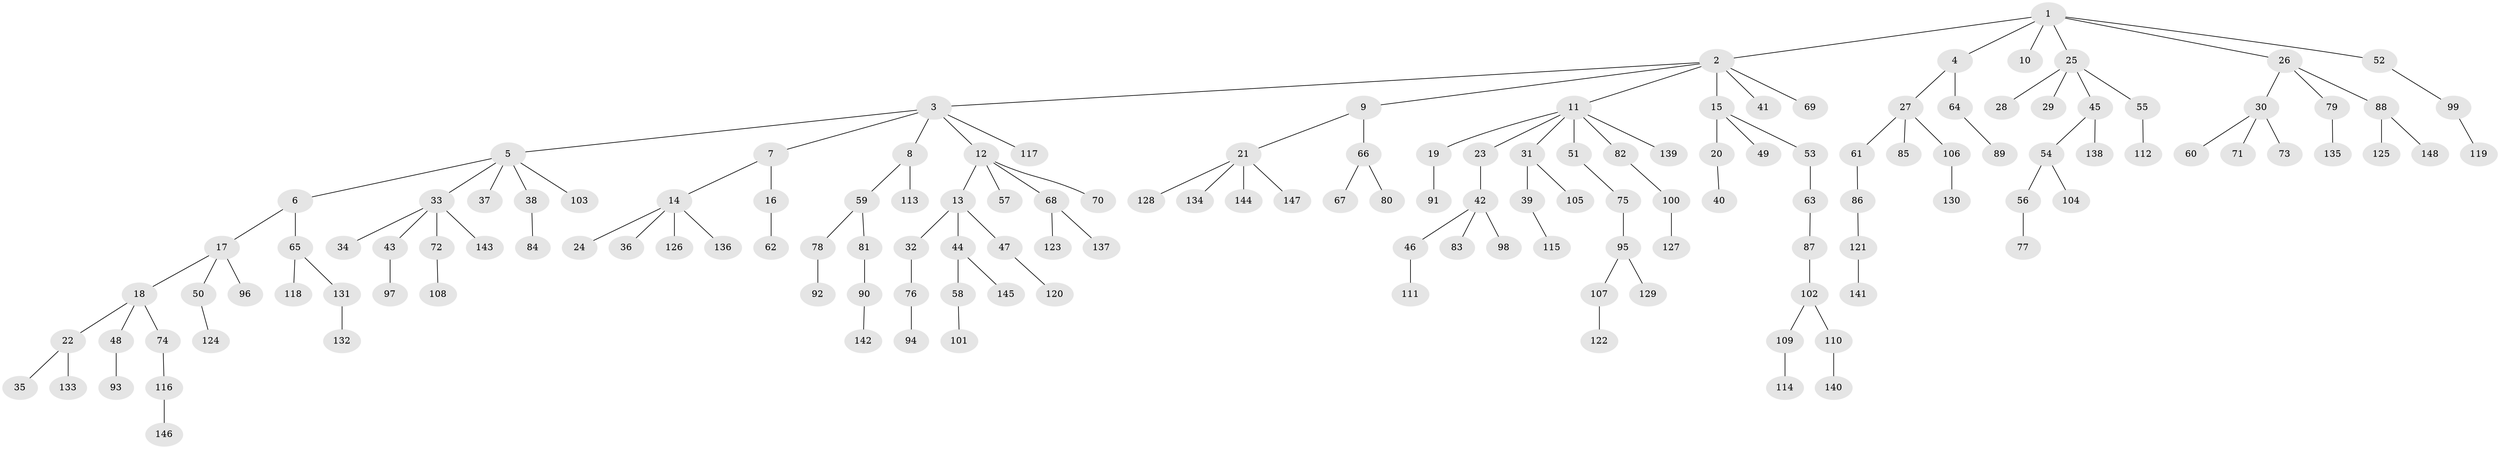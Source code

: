 // coarse degree distribution, {11: 0.009708737864077669, 6: 0.019417475728155338, 3: 0.10679611650485436, 7: 0.019417475728155338, 2: 0.30097087378640774, 1: 0.49514563106796117, 5: 0.009708737864077669, 4: 0.038834951456310676}
// Generated by graph-tools (version 1.1) at 2025/19/03/04/25 18:19:16]
// undirected, 148 vertices, 147 edges
graph export_dot {
graph [start="1"]
  node [color=gray90,style=filled];
  1;
  2;
  3;
  4;
  5;
  6;
  7;
  8;
  9;
  10;
  11;
  12;
  13;
  14;
  15;
  16;
  17;
  18;
  19;
  20;
  21;
  22;
  23;
  24;
  25;
  26;
  27;
  28;
  29;
  30;
  31;
  32;
  33;
  34;
  35;
  36;
  37;
  38;
  39;
  40;
  41;
  42;
  43;
  44;
  45;
  46;
  47;
  48;
  49;
  50;
  51;
  52;
  53;
  54;
  55;
  56;
  57;
  58;
  59;
  60;
  61;
  62;
  63;
  64;
  65;
  66;
  67;
  68;
  69;
  70;
  71;
  72;
  73;
  74;
  75;
  76;
  77;
  78;
  79;
  80;
  81;
  82;
  83;
  84;
  85;
  86;
  87;
  88;
  89;
  90;
  91;
  92;
  93;
  94;
  95;
  96;
  97;
  98;
  99;
  100;
  101;
  102;
  103;
  104;
  105;
  106;
  107;
  108;
  109;
  110;
  111;
  112;
  113;
  114;
  115;
  116;
  117;
  118;
  119;
  120;
  121;
  122;
  123;
  124;
  125;
  126;
  127;
  128;
  129;
  130;
  131;
  132;
  133;
  134;
  135;
  136;
  137;
  138;
  139;
  140;
  141;
  142;
  143;
  144;
  145;
  146;
  147;
  148;
  1 -- 2;
  1 -- 4;
  1 -- 10;
  1 -- 25;
  1 -- 26;
  1 -- 52;
  2 -- 3;
  2 -- 9;
  2 -- 11;
  2 -- 15;
  2 -- 41;
  2 -- 69;
  3 -- 5;
  3 -- 7;
  3 -- 8;
  3 -- 12;
  3 -- 117;
  4 -- 27;
  4 -- 64;
  5 -- 6;
  5 -- 33;
  5 -- 37;
  5 -- 38;
  5 -- 103;
  6 -- 17;
  6 -- 65;
  7 -- 14;
  7 -- 16;
  8 -- 59;
  8 -- 113;
  9 -- 21;
  9 -- 66;
  11 -- 19;
  11 -- 23;
  11 -- 31;
  11 -- 51;
  11 -- 82;
  11 -- 139;
  12 -- 13;
  12 -- 57;
  12 -- 68;
  12 -- 70;
  13 -- 32;
  13 -- 44;
  13 -- 47;
  14 -- 24;
  14 -- 36;
  14 -- 126;
  14 -- 136;
  15 -- 20;
  15 -- 49;
  15 -- 53;
  16 -- 62;
  17 -- 18;
  17 -- 50;
  17 -- 96;
  18 -- 22;
  18 -- 48;
  18 -- 74;
  19 -- 91;
  20 -- 40;
  21 -- 128;
  21 -- 134;
  21 -- 144;
  21 -- 147;
  22 -- 35;
  22 -- 133;
  23 -- 42;
  25 -- 28;
  25 -- 29;
  25 -- 45;
  25 -- 55;
  26 -- 30;
  26 -- 79;
  26 -- 88;
  27 -- 61;
  27 -- 85;
  27 -- 106;
  30 -- 60;
  30 -- 71;
  30 -- 73;
  31 -- 39;
  31 -- 105;
  32 -- 76;
  33 -- 34;
  33 -- 43;
  33 -- 72;
  33 -- 143;
  38 -- 84;
  39 -- 115;
  42 -- 46;
  42 -- 83;
  42 -- 98;
  43 -- 97;
  44 -- 58;
  44 -- 145;
  45 -- 54;
  45 -- 138;
  46 -- 111;
  47 -- 120;
  48 -- 93;
  50 -- 124;
  51 -- 75;
  52 -- 99;
  53 -- 63;
  54 -- 56;
  54 -- 104;
  55 -- 112;
  56 -- 77;
  58 -- 101;
  59 -- 78;
  59 -- 81;
  61 -- 86;
  63 -- 87;
  64 -- 89;
  65 -- 118;
  65 -- 131;
  66 -- 67;
  66 -- 80;
  68 -- 123;
  68 -- 137;
  72 -- 108;
  74 -- 116;
  75 -- 95;
  76 -- 94;
  78 -- 92;
  79 -- 135;
  81 -- 90;
  82 -- 100;
  86 -- 121;
  87 -- 102;
  88 -- 125;
  88 -- 148;
  90 -- 142;
  95 -- 107;
  95 -- 129;
  99 -- 119;
  100 -- 127;
  102 -- 109;
  102 -- 110;
  106 -- 130;
  107 -- 122;
  109 -- 114;
  110 -- 140;
  116 -- 146;
  121 -- 141;
  131 -- 132;
}

